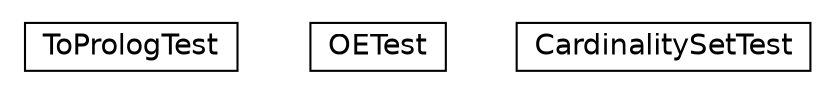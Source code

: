 #!/usr/local/bin/dot
#
# Class diagram 
# Generated by UMLGraph version R5_6_6-1-g9240c4 (http://www.umlgraph.org/)
#

digraph G {
	edge [fontname="Helvetica",fontsize=10,labelfontname="Helvetica",labelfontsize=10];
	node [fontname="Helvetica",fontsize=10,shape=plaintext];
	nodesep=0.25;
	ranksep=0.5;
	// moise.test.ToPrologTest
	c1035 [label=<<table title="moise.test.ToPrologTest" border="0" cellborder="1" cellspacing="0" cellpadding="2" port="p" href="./ToPrologTest.html">
		<tr><td><table border="0" cellspacing="0" cellpadding="1">
<tr><td align="center" balign="center"> ToPrologTest </td></tr>
		</table></td></tr>
		</table>>, URL="./ToPrologTest.html", fontname="Helvetica", fontcolor="black", fontsize=14.0];
	// moise.test.OETest
	c1036 [label=<<table title="moise.test.OETest" border="0" cellborder="1" cellspacing="0" cellpadding="2" port="p" href="./OETest.html">
		<tr><td><table border="0" cellspacing="0" cellpadding="1">
<tr><td align="center" balign="center"> OETest </td></tr>
		</table></td></tr>
		</table>>, URL="./OETest.html", fontname="Helvetica", fontcolor="black", fontsize=14.0];
	// moise.test.CardinalitySetTest
	c1037 [label=<<table title="moise.test.CardinalitySetTest" border="0" cellborder="1" cellspacing="0" cellpadding="2" port="p" href="./CardinalitySetTest.html">
		<tr><td><table border="0" cellspacing="0" cellpadding="1">
<tr><td align="center" balign="center"> CardinalitySetTest </td></tr>
		</table></td></tr>
		</table>>, URL="./CardinalitySetTest.html", fontname="Helvetica", fontcolor="black", fontsize=14.0];
}

